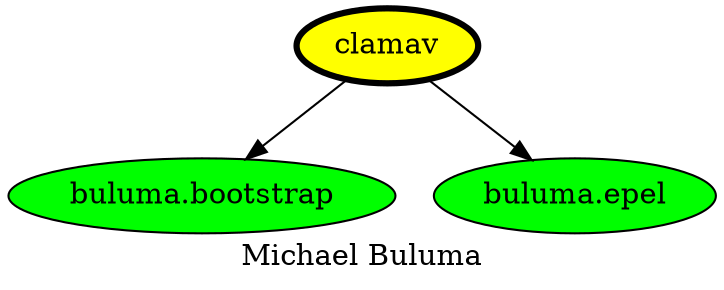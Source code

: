 digraph PhiloDilemma {
  label = "Michael Buluma" ;
  overlap=false
  {
    "clamav" [fillcolor=yellow style=filled penwidth=3]
    "buluma.bootstrap" [fillcolor=green style=filled]
    "buluma.epel" [fillcolor=green style=filled]
  }
  "clamav" -> "buluma.bootstrap"
  "clamav" -> "buluma.epel"
}
